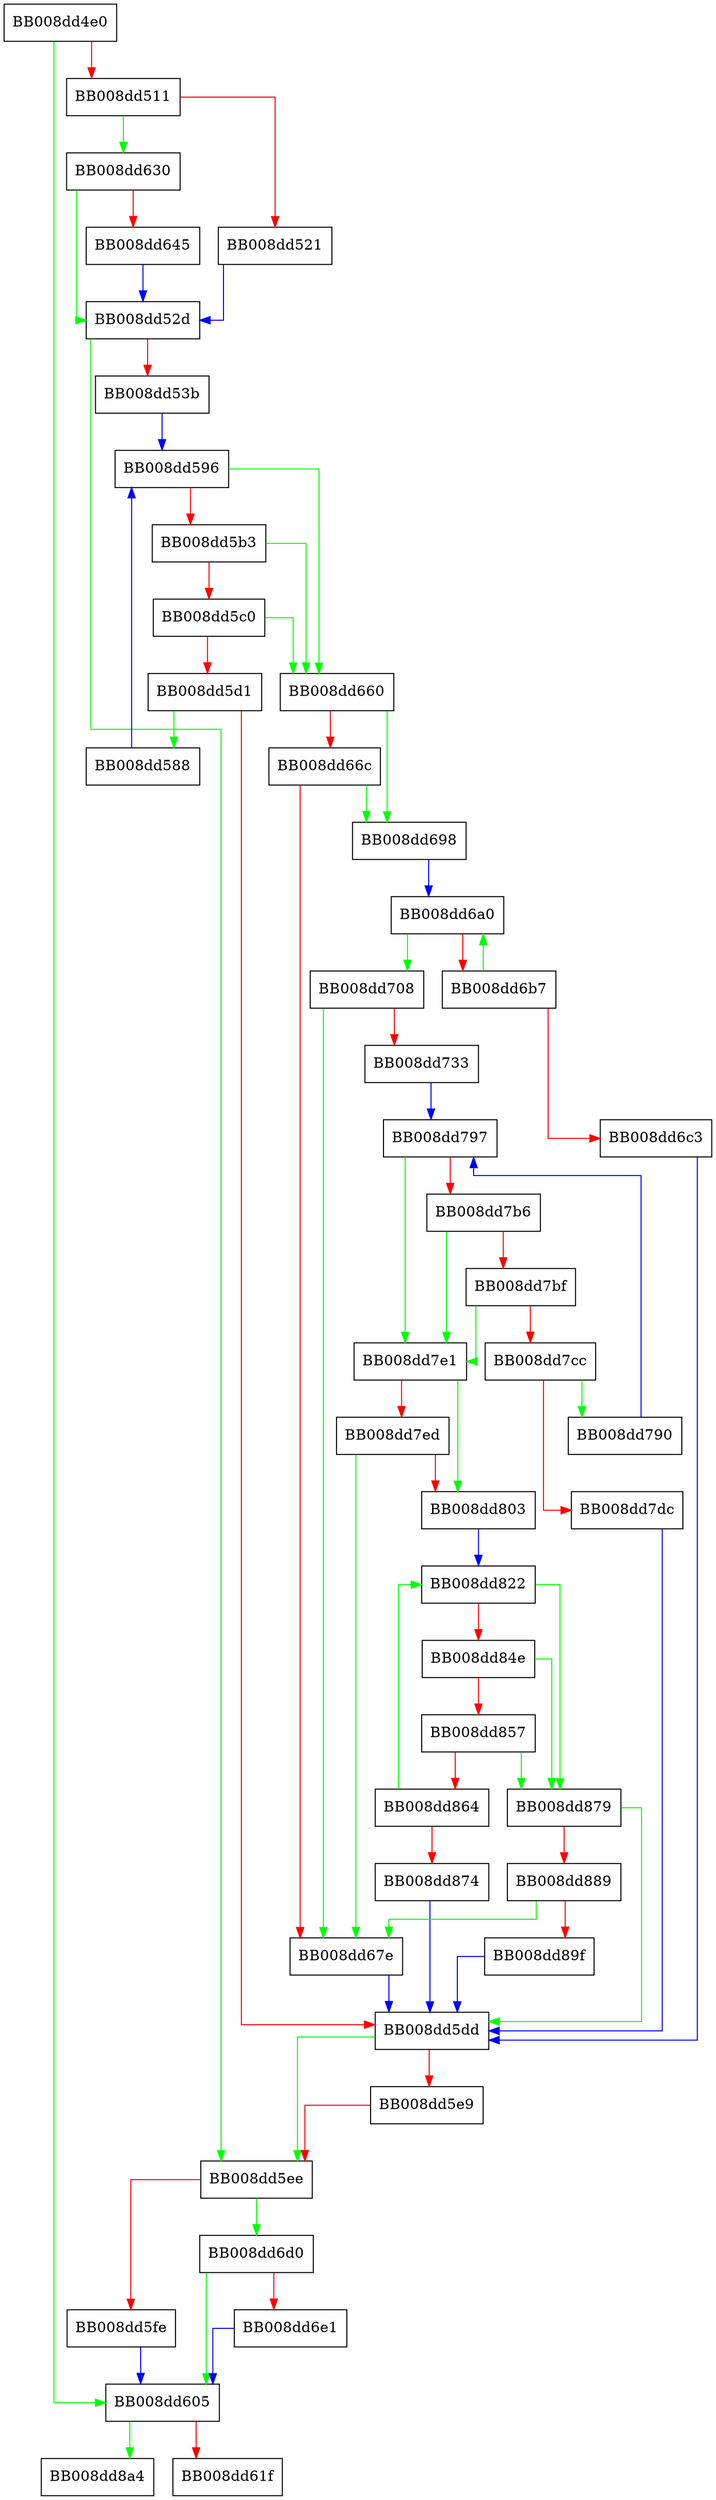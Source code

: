 digraph nrl_domainname {
  node [shape="box"];
  graph [splines=ortho];
  BB008dd4e0 -> BB008dd605 [color="green"];
  BB008dd4e0 -> BB008dd511 [color="red"];
  BB008dd511 -> BB008dd630 [color="green"];
  BB008dd511 -> BB008dd521 [color="red"];
  BB008dd521 -> BB008dd52d [color="blue"];
  BB008dd52d -> BB008dd5ee [color="green"];
  BB008dd52d -> BB008dd53b [color="red"];
  BB008dd53b -> BB008dd596 [color="blue"];
  BB008dd588 -> BB008dd596 [color="blue"];
  BB008dd596 -> BB008dd660 [color="green"];
  BB008dd596 -> BB008dd5b3 [color="red"];
  BB008dd5b3 -> BB008dd660 [color="green"];
  BB008dd5b3 -> BB008dd5c0 [color="red"];
  BB008dd5c0 -> BB008dd660 [color="green"];
  BB008dd5c0 -> BB008dd5d1 [color="red"];
  BB008dd5d1 -> BB008dd588 [color="green"];
  BB008dd5d1 -> BB008dd5dd [color="red"];
  BB008dd5dd -> BB008dd5ee [color="green"];
  BB008dd5dd -> BB008dd5e9 [color="red"];
  BB008dd5e9 -> BB008dd5ee [color="red"];
  BB008dd5ee -> BB008dd6d0 [color="green"];
  BB008dd5ee -> BB008dd5fe [color="red"];
  BB008dd5fe -> BB008dd605 [color="blue"];
  BB008dd605 -> BB008dd8a4 [color="green"];
  BB008dd605 -> BB008dd61f [color="red"];
  BB008dd630 -> BB008dd52d [color="green"];
  BB008dd630 -> BB008dd645 [color="red"];
  BB008dd645 -> BB008dd52d [color="blue"];
  BB008dd660 -> BB008dd698 [color="green"];
  BB008dd660 -> BB008dd66c [color="red"];
  BB008dd66c -> BB008dd698 [color="green"];
  BB008dd66c -> BB008dd67e [color="red"];
  BB008dd67e -> BB008dd5dd [color="blue"];
  BB008dd698 -> BB008dd6a0 [color="blue"];
  BB008dd6a0 -> BB008dd708 [color="green"];
  BB008dd6a0 -> BB008dd6b7 [color="red"];
  BB008dd6b7 -> BB008dd6a0 [color="green"];
  BB008dd6b7 -> BB008dd6c3 [color="red"];
  BB008dd6c3 -> BB008dd5dd [color="blue"];
  BB008dd6d0 -> BB008dd605 [color="green"];
  BB008dd6d0 -> BB008dd6e1 [color="red"];
  BB008dd6e1 -> BB008dd605 [color="blue"];
  BB008dd708 -> BB008dd67e [color="green"];
  BB008dd708 -> BB008dd733 [color="red"];
  BB008dd733 -> BB008dd797 [color="blue"];
  BB008dd790 -> BB008dd797 [color="blue"];
  BB008dd797 -> BB008dd7e1 [color="green"];
  BB008dd797 -> BB008dd7b6 [color="red"];
  BB008dd7b6 -> BB008dd7e1 [color="green"];
  BB008dd7b6 -> BB008dd7bf [color="red"];
  BB008dd7bf -> BB008dd7e1 [color="green"];
  BB008dd7bf -> BB008dd7cc [color="red"];
  BB008dd7cc -> BB008dd790 [color="green"];
  BB008dd7cc -> BB008dd7dc [color="red"];
  BB008dd7dc -> BB008dd5dd [color="blue"];
  BB008dd7e1 -> BB008dd803 [color="green"];
  BB008dd7e1 -> BB008dd7ed [color="red"];
  BB008dd7ed -> BB008dd67e [color="green"];
  BB008dd7ed -> BB008dd803 [color="red"];
  BB008dd803 -> BB008dd822 [color="blue"];
  BB008dd822 -> BB008dd879 [color="green"];
  BB008dd822 -> BB008dd84e [color="red"];
  BB008dd84e -> BB008dd879 [color="green"];
  BB008dd84e -> BB008dd857 [color="red"];
  BB008dd857 -> BB008dd879 [color="green"];
  BB008dd857 -> BB008dd864 [color="red"];
  BB008dd864 -> BB008dd822 [color="green"];
  BB008dd864 -> BB008dd874 [color="red"];
  BB008dd874 -> BB008dd5dd [color="blue"];
  BB008dd879 -> BB008dd5dd [color="green"];
  BB008dd879 -> BB008dd889 [color="red"];
  BB008dd889 -> BB008dd67e [color="green"];
  BB008dd889 -> BB008dd89f [color="red"];
  BB008dd89f -> BB008dd5dd [color="blue"];
}